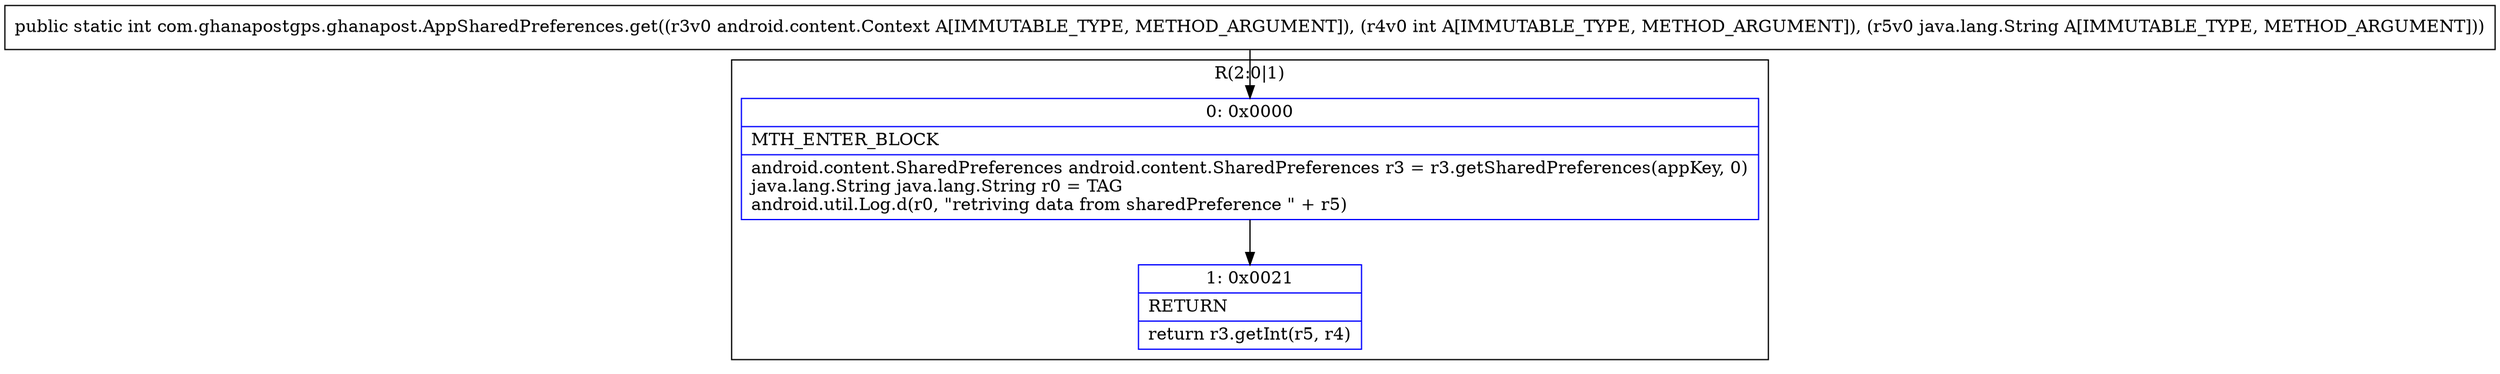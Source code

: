 digraph "CFG forcom.ghanapostgps.ghanapost.AppSharedPreferences.get(Landroid\/content\/Context;ILjava\/lang\/String;)I" {
subgraph cluster_Region_1350876137 {
label = "R(2:0|1)";
node [shape=record,color=blue];
Node_0 [shape=record,label="{0\:\ 0x0000|MTH_ENTER_BLOCK\l|android.content.SharedPreferences android.content.SharedPreferences r3 = r3.getSharedPreferences(appKey, 0)\ljava.lang.String java.lang.String r0 = TAG\landroid.util.Log.d(r0, \"retriving data from sharedPreference \" + r5)\l}"];
Node_1 [shape=record,label="{1\:\ 0x0021|RETURN\l|return r3.getInt(r5, r4)\l}"];
}
MethodNode[shape=record,label="{public static int com.ghanapostgps.ghanapost.AppSharedPreferences.get((r3v0 android.content.Context A[IMMUTABLE_TYPE, METHOD_ARGUMENT]), (r4v0 int A[IMMUTABLE_TYPE, METHOD_ARGUMENT]), (r5v0 java.lang.String A[IMMUTABLE_TYPE, METHOD_ARGUMENT])) }"];
MethodNode -> Node_0;
Node_0 -> Node_1;
}

